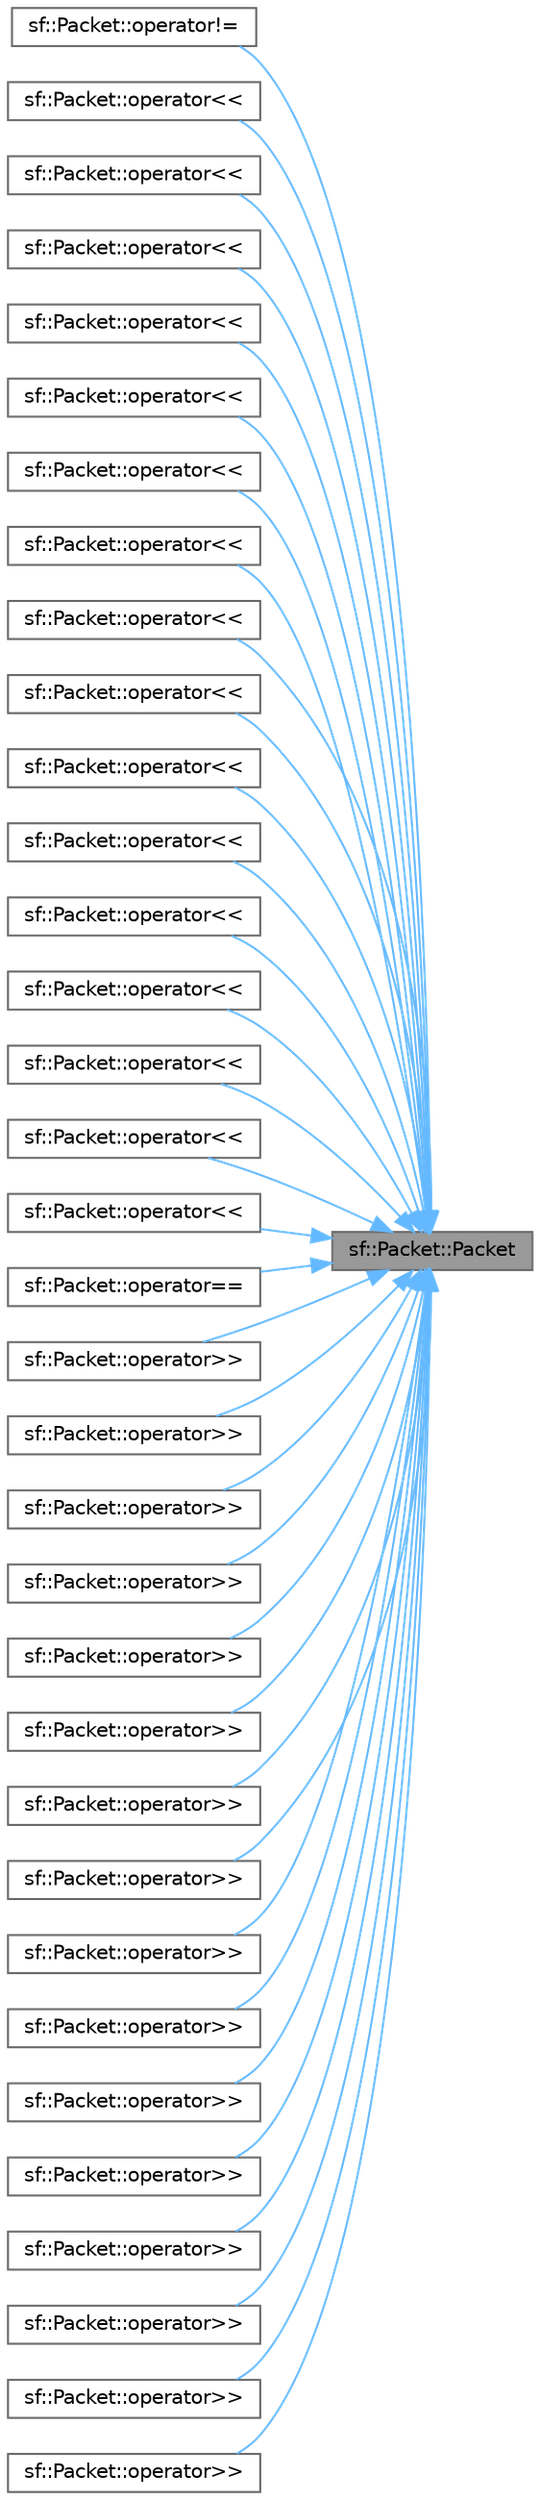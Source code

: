 digraph "sf::Packet::Packet"
{
 // LATEX_PDF_SIZE
  bgcolor="transparent";
  edge [fontname=Helvetica,fontsize=10,labelfontname=Helvetica,labelfontsize=10];
  node [fontname=Helvetica,fontsize=10,shape=box,height=0.2,width=0.4];
  rankdir="RL";
  Node1 [id="Node000001",label="sf::Packet::Packet",height=0.2,width=0.4,color="gray40", fillcolor="grey60", style="filled", fontcolor="black",tooltip="Default constructor."];
  Node1 -> Node2 [id="edge1_Node000001_Node000002",dir="back",color="steelblue1",style="solid",tooltip=" "];
  Node2 [id="Node000002",label="sf::Packet::operator!=",height=0.2,width=0.4,color="grey40", fillcolor="white", style="filled",URL="$classsf_1_1_packet.html#aba88e3aab53d6991bf7c001f8a416871",tooltip=" "];
  Node1 -> Node3 [id="edge2_Node000001_Node000003",dir="back",color="steelblue1",style="solid",tooltip=" "];
  Node3 [id="Node000003",label="sf::Packet::operator\<\<",height=0.2,width=0.4,color="grey40", fillcolor="white", style="filled",URL="$classsf_1_1_packet.html#ae02c874e0aac18a0497fca982a8f9083",tooltip=" "];
  Node1 -> Node4 [id="edge3_Node000001_Node000004",dir="back",color="steelblue1",style="solid",tooltip=" "];
  Node4 [id="Node000004",label="sf::Packet::operator\<\<",height=0.2,width=0.4,color="grey40", fillcolor="white", style="filled",URL="$classsf_1_1_packet.html#a94522071d95189ddff1ae7ca832695ff",tooltip="This is an overloaded member function, provided for convenience. It differs from the above function o..."];
  Node1 -> Node5 [id="edge4_Node000001_Node000005",dir="back",color="steelblue1",style="solid",tooltip=" "];
  Node5 [id="Node000005",label="sf::Packet::operator\<\<",height=0.2,width=0.4,color="grey40", fillcolor="white", style="filled",URL="$classsf_1_1_packet.html#ac45aab054ddee7de9599bc3b2d8e025f",tooltip="This is an overloaded member function, provided for convenience. It differs from the above function o..."];
  Node1 -> Node6 [id="edge5_Node000001_Node000006",dir="back",color="steelblue1",style="solid",tooltip=" "];
  Node6 [id="Node000006",label="sf::Packet::operator\<\<",height=0.2,width=0.4,color="grey40", fillcolor="white", style="filled",URL="$classsf_1_1_packet.html#a97acaefaee7d3ffb36f4e8a00d4c3970",tooltip="This is an overloaded member function, provided for convenience. It differs from the above function o..."];
  Node1 -> Node7 [id="edge6_Node000001_Node000007",dir="back",color="steelblue1",style="solid",tooltip=" "];
  Node7 [id="Node000007",label="sf::Packet::operator\<\<",height=0.2,width=0.4,color="grey40", fillcolor="white", style="filled",URL="$classsf_1_1_packet.html#a5ef2e3308b93b80214b42a7d4683704a",tooltip="This is an overloaded member function, provided for convenience. It differs from the above function o..."];
  Node1 -> Node8 [id="edge7_Node000001_Node000008",dir="back",color="steelblue1",style="solid",tooltip=" "];
  Node8 [id="Node000008",label="sf::Packet::operator\<\<",height=0.2,width=0.4,color="grey40", fillcolor="white", style="filled",URL="$classsf_1_1_packet.html#ac5a13e3280cac77799f7fdadfe3e37b6",tooltip="This is an overloaded member function, provided for convenience. It differs from the above function o..."];
  Node1 -> Node9 [id="edge8_Node000001_Node000009",dir="back",color="steelblue1",style="solid",tooltip=" "];
  Node9 [id="Node000009",label="sf::Packet::operator\<\<",height=0.2,width=0.4,color="grey40", fillcolor="white", style="filled",URL="$classsf_1_1_packet.html#abee2df335bdc3ab40521248cdb187c02",tooltip="This is an overloaded member function, provided for convenience. It differs from the above function o..."];
  Node1 -> Node10 [id="edge9_Node000001_Node000010",dir="back",color="steelblue1",style="solid",tooltip=" "];
  Node10 [id="Node000010",label="sf::Packet::operator\<\<",height=0.2,width=0.4,color="grey40", fillcolor="white", style="filled",URL="$classsf_1_1_packet.html#acf1a231e48452a1cd55af2c027a1c1ee",tooltip="This is an overloaded member function, provided for convenience. It differs from the above function o..."];
  Node1 -> Node11 [id="edge10_Node000001_Node000011",dir="back",color="steelblue1",style="solid",tooltip=" "];
  Node11 [id="Node000011",label="sf::Packet::operator\<\<",height=0.2,width=0.4,color="grey40", fillcolor="white", style="filled",URL="$classsf_1_1_packet.html#a9d9c5a1bef415046aa46d51e7d2a9f1c",tooltip="This is an overloaded member function, provided for convenience. It differs from the above function o..."];
  Node1 -> Node12 [id="edge11_Node000001_Node000012",dir="back",color="steelblue1",style="solid",tooltip=" "];
  Node12 [id="Node000012",label="sf::Packet::operator\<\<",height=0.2,width=0.4,color="grey40", fillcolor="white", style="filled",URL="$classsf_1_1_packet.html#af7f5c31c2d2749d3088783525f9fc974",tooltip="This is an overloaded member function, provided for convenience. It differs from the above function o..."];
  Node1 -> Node13 [id="edge12_Node000001_Node000013",dir="back",color="steelblue1",style="solid",tooltip=" "];
  Node13 [id="Node000013",label="sf::Packet::operator\<\<",height=0.2,width=0.4,color="grey40", fillcolor="white", style="filled",URL="$classsf_1_1_packet.html#a6dc89edcfcf19daf781b776439aba94a",tooltip="This is an overloaded member function, provided for convenience. It differs from the above function o..."];
  Node1 -> Node14 [id="edge13_Node000001_Node000014",dir="back",color="steelblue1",style="solid",tooltip=" "];
  Node14 [id="Node000014",label="sf::Packet::operator\<\<",height=0.2,width=0.4,color="grey40", fillcolor="white", style="filled",URL="$classsf_1_1_packet.html#a97aa4ecba66b8f528438fc41ed020825",tooltip="This is an overloaded member function, provided for convenience. It differs from the above function o..."];
  Node1 -> Node15 [id="edge14_Node000001_Node000015",dir="back",color="steelblue1",style="solid",tooltip=" "];
  Node15 [id="Node000015",label="sf::Packet::operator\<\<",height=0.2,width=0.4,color="grey40", fillcolor="white", style="filled",URL="$classsf_1_1_packet.html#afb6b2958f8a55923297da432c2a4f3e9",tooltip="This is an overloaded member function, provided for convenience. It differs from the above function o..."];
  Node1 -> Node16 [id="edge15_Node000001_Node000016",dir="back",color="steelblue1",style="solid",tooltip=" "];
  Node16 [id="Node000016",label="sf::Packet::operator\<\<",height=0.2,width=0.4,color="grey40", fillcolor="white", style="filled",URL="$classsf_1_1_packet.html#ad1837e0990f71e3727e0e118ab9fd20e",tooltip="This is an overloaded member function, provided for convenience. It differs from the above function o..."];
  Node1 -> Node17 [id="edge16_Node000001_Node000017",dir="back",color="steelblue1",style="solid",tooltip=" "];
  Node17 [id="Node000017",label="sf::Packet::operator\<\<",height=0.2,width=0.4,color="grey40", fillcolor="white", style="filled",URL="$classsf_1_1_packet.html#af3802406ed3430e20259e8551fa6554b",tooltip="This is an overloaded member function, provided for convenience. It differs from the above function o..."];
  Node1 -> Node18 [id="edge17_Node000001_Node000018",dir="back",color="steelblue1",style="solid",tooltip=" "];
  Node18 [id="Node000018",label="sf::Packet::operator\<\<",height=0.2,width=0.4,color="grey40", fillcolor="white", style="filled",URL="$classsf_1_1_packet.html#ad5cc1857ed14878ab7a8509db8d99335",tooltip="This is an overloaded member function, provided for convenience. It differs from the above function o..."];
  Node1 -> Node19 [id="edge18_Node000001_Node000019",dir="back",color="steelblue1",style="solid",tooltip=" "];
  Node19 [id="Node000019",label="sf::Packet::operator==",height=0.2,width=0.4,color="grey40", fillcolor="white", style="filled",URL="$classsf_1_1_packet.html#aa3136a586a93cde1f54e669b7430dcc9",tooltip=" "];
  Node1 -> Node20 [id="edge19_Node000001_Node000020",dir="back",color="steelblue1",style="solid",tooltip=" "];
  Node20 [id="Node000020",label="sf::Packet::operator\>\>",height=0.2,width=0.4,color="grey40", fillcolor="white", style="filled",URL="$classsf_1_1_packet.html#a8b6403506fec6b69f033278de33c8145",tooltip=" "];
  Node1 -> Node21 [id="edge20_Node000001_Node000021",dir="back",color="steelblue1",style="solid",tooltip=" "];
  Node21 [id="Node000021",label="sf::Packet::operator\>\>",height=0.2,width=0.4,color="grey40", fillcolor="white", style="filled",URL="$classsf_1_1_packet.html#aaed01fec1a3eae27a028506195607f82",tooltip="This is an overloaded member function, provided for convenience. It differs from the above function o..."];
  Node1 -> Node22 [id="edge21_Node000001_Node000022",dir="back",color="steelblue1",style="solid",tooltip=" "];
  Node22 [id="Node000022",label="sf::Packet::operator\>\>",height=0.2,width=0.4,color="grey40", fillcolor="white", style="filled",URL="$classsf_1_1_packet.html#a1854ca771105fb281edf349fc6507c73",tooltip="This is an overloaded member function, provided for convenience. It differs from the above function o..."];
  Node1 -> Node23 [id="edge22_Node000001_Node000023",dir="back",color="steelblue1",style="solid",tooltip=" "];
  Node23 [id="Node000023",label="sf::Packet::operator\>\>",height=0.2,width=0.4,color="grey40", fillcolor="white", style="filled",URL="$classsf_1_1_packet.html#a741849607d428e93c532e11eadcc39f1",tooltip="This is an overloaded member function, provided for convenience. It differs from the above function o..."];
  Node1 -> Node24 [id="edge23_Node000001_Node000024",dir="back",color="steelblue1",style="solid",tooltip=" "];
  Node24 [id="Node000024",label="sf::Packet::operator\>\>",height=0.2,width=0.4,color="grey40", fillcolor="white", style="filled",URL="$classsf_1_1_packet.html#ae455be24bfd8dbaa4cd5097e0fb70ecd",tooltip="This is an overloaded member function, provided for convenience. It differs from the above function o..."];
  Node1 -> Node25 [id="edge24_Node000001_Node000025",dir="back",color="steelblue1",style="solid",tooltip=" "];
  Node25 [id="Node000025",label="sf::Packet::operator\>\>",height=0.2,width=0.4,color="grey40", fillcolor="white", style="filled",URL="$classsf_1_1_packet.html#a663e71b25a9352e3c4ddf4a3ce9db921",tooltip="This is an overloaded member function, provided for convenience. It differs from the above function o..."];
  Node1 -> Node26 [id="edge25_Node000001_Node000026",dir="back",color="steelblue1",style="solid",tooltip=" "];
  Node26 [id="Node000026",label="sf::Packet::operator\>\>",height=0.2,width=0.4,color="grey40", fillcolor="white", style="filled",URL="$classsf_1_1_packet.html#ae76105996a6c2217bb3a4571603e92f6",tooltip="This is an overloaded member function, provided for convenience. It differs from the above function o..."];
  Node1 -> Node27 [id="edge26_Node000001_Node000027",dir="back",color="steelblue1",style="solid",tooltip=" "];
  Node27 [id="Node000027",label="sf::Packet::operator\>\>",height=0.2,width=0.4,color="grey40", fillcolor="white", style="filled",URL="$classsf_1_1_packet.html#a1c7814f9dbc637986ac498094add5ca5",tooltip="This is an overloaded member function, provided for convenience. It differs from the above function o..."];
  Node1 -> Node28 [id="edge27_Node000001_Node000028",dir="back",color="steelblue1",style="solid",tooltip=" "];
  Node28 [id="Node000028",label="sf::Packet::operator\>\>",height=0.2,width=0.4,color="grey40", fillcolor="white", style="filled",URL="$classsf_1_1_packet.html#a60484dff69997db11e2d4ab3704ab921",tooltip="This is an overloaded member function, provided for convenience. It differs from the above function o..."];
  Node1 -> Node29 [id="edge28_Node000001_Node000029",dir="back",color="steelblue1",style="solid",tooltip=" "];
  Node29 [id="Node000029",label="sf::Packet::operator\>\>",height=0.2,width=0.4,color="grey40", fillcolor="white", style="filled",URL="$classsf_1_1_packet.html#a8621056995c32bcf59809e2aecf08635",tooltip="This is an overloaded member function, provided for convenience. It differs from the above function o..."];
  Node1 -> Node30 [id="edge29_Node000001_Node000030",dir="back",color="steelblue1",style="solid",tooltip=" "];
  Node30 [id="Node000030",label="sf::Packet::operator\>\>",height=0.2,width=0.4,color="grey40", fillcolor="white", style="filled",URL="$classsf_1_1_packet.html#a27d0ae92891dbf8a7914e5d5232940d0",tooltip="This is an overloaded member function, provided for convenience. It differs from the above function o..."];
  Node1 -> Node31 [id="edge30_Node000001_Node000031",dir="back",color="steelblue1",style="solid",tooltip=" "];
  Node31 [id="Node000031",label="sf::Packet::operator\>\>",height=0.2,width=0.4,color="grey40", fillcolor="white", style="filled",URL="$classsf_1_1_packet.html#a6bc20f1be9a63407079e6d26171ac71f",tooltip="This is an overloaded member function, provided for convenience. It differs from the above function o..."];
  Node1 -> Node32 [id="edge31_Node000001_Node000032",dir="back",color="steelblue1",style="solid",tooltip=" "];
  Node32 [id="Node000032",label="sf::Packet::operator\>\>",height=0.2,width=0.4,color="grey40", fillcolor="white", style="filled",URL="$classsf_1_1_packet.html#aa3b0fabe6c14bcfa29bb04844b8bb987",tooltip="This is an overloaded member function, provided for convenience. It differs from the above function o..."];
  Node1 -> Node33 [id="edge32_Node000001_Node000033",dir="back",color="steelblue1",style="solid",tooltip=" "];
  Node33 [id="Node000033",label="sf::Packet::operator\>\>",height=0.2,width=0.4,color="grey40", fillcolor="white", style="filled",URL="$classsf_1_1_packet.html#a79f7c144fd07a4036ffc7b0870a36613",tooltip="This is an overloaded member function, provided for convenience. It differs from the above function o..."];
  Node1 -> Node34 [id="edge33_Node000001_Node000034",dir="back",color="steelblue1",style="solid",tooltip=" "];
  Node34 [id="Node000034",label="sf::Packet::operator\>\>",height=0.2,width=0.4,color="grey40", fillcolor="white", style="filled",URL="$classsf_1_1_packet.html#a48df8986fc24551f1287144d3e990859",tooltip="This is an overloaded member function, provided for convenience. It differs from the above function o..."];
  Node1 -> Node35 [id="edge34_Node000001_Node000035",dir="back",color="steelblue1",style="solid",tooltip=" "];
  Node35 [id="Node000035",label="sf::Packet::operator\>\>",height=0.2,width=0.4,color="grey40", fillcolor="white", style="filled",URL="$classsf_1_1_packet.html#a8805e66013f9f84ec8a883e42ae259d4",tooltip="This is an overloaded member function, provided for convenience. It differs from the above function o..."];
}
